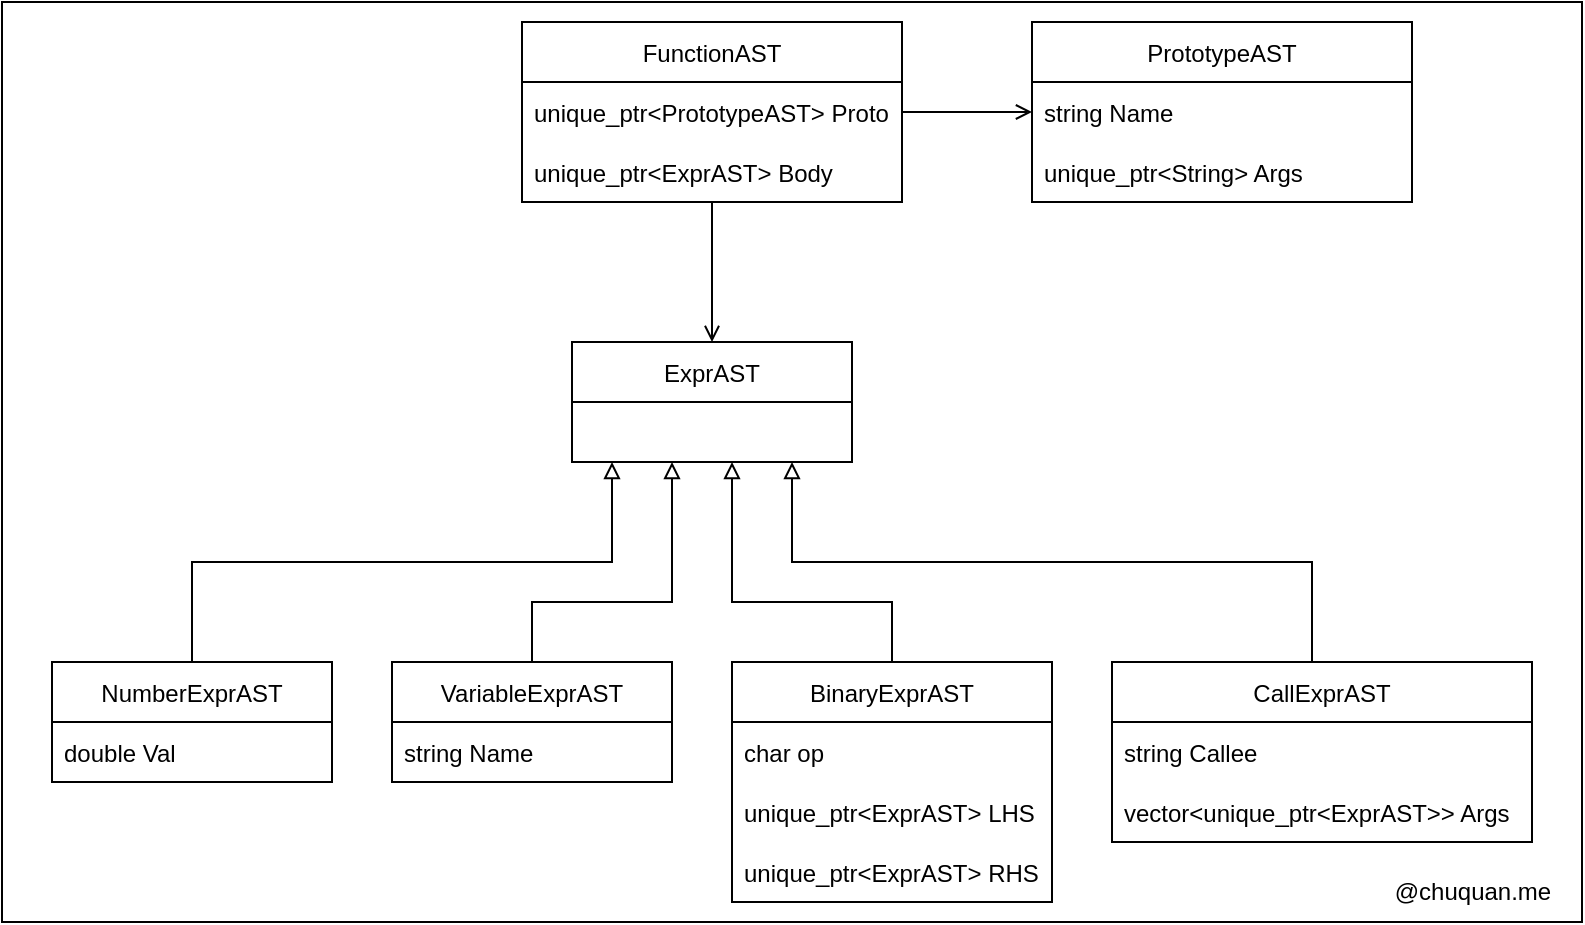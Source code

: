 <mxfile version="20.2.4" type="github">
  <diagram id="70qcAEuOuoQapVDsrkia" name="第 1 页">
    <mxGraphModel dx="1333" dy="728" grid="1" gridSize="10" guides="1" tooltips="1" connect="1" arrows="1" fold="1" page="1" pageScale="1" pageWidth="827" pageHeight="1169" math="0" shadow="0">
      <root>
        <mxCell id="0" />
        <mxCell id="1" parent="0" />
        <mxCell id="MkmLWFJ0nCZ0MtmxEOAC-35" value="" style="rounded=0;whiteSpace=wrap;html=1;fillColor=none;" vertex="1" parent="1">
          <mxGeometry x="19" y="280" width="790" height="460" as="geometry" />
        </mxCell>
        <mxCell id="MkmLWFJ0nCZ0MtmxEOAC-1" value="ExprAST" style="swimlane;fontStyle=0;childLayout=stackLayout;horizontal=1;startSize=30;horizontalStack=0;resizeParent=1;resizeParentMax=0;resizeLast=0;collapsible=1;marginBottom=0;" vertex="1" parent="1">
          <mxGeometry x="304" y="450" width="140" height="60" as="geometry" />
        </mxCell>
        <mxCell id="MkmLWFJ0nCZ0MtmxEOAC-23" style="edgeStyle=orthogonalEdgeStyle;rounded=0;orthogonalLoop=1;jettySize=auto;html=1;endArrow=block;endFill=0;" edge="1" parent="1" source="MkmLWFJ0nCZ0MtmxEOAC-5">
          <mxGeometry relative="1" as="geometry">
            <mxPoint x="324" y="510" as="targetPoint" />
            <Array as="points">
              <mxPoint x="114" y="560" />
              <mxPoint x="324" y="560" />
            </Array>
          </mxGeometry>
        </mxCell>
        <mxCell id="MkmLWFJ0nCZ0MtmxEOAC-5" value="NumberExprAST" style="swimlane;fontStyle=0;childLayout=stackLayout;horizontal=1;startSize=30;horizontalStack=0;resizeParent=1;resizeParentMax=0;resizeLast=0;collapsible=1;marginBottom=0;" vertex="1" parent="1">
          <mxGeometry x="44" y="610" width="140" height="60" as="geometry" />
        </mxCell>
        <mxCell id="MkmLWFJ0nCZ0MtmxEOAC-6" value="double Val" style="text;strokeColor=none;fillColor=none;align=left;verticalAlign=middle;spacingLeft=4;spacingRight=4;overflow=hidden;points=[[0,0.5],[1,0.5]];portConstraint=eastwest;rotatable=0;" vertex="1" parent="MkmLWFJ0nCZ0MtmxEOAC-5">
          <mxGeometry y="30" width="140" height="30" as="geometry" />
        </mxCell>
        <mxCell id="MkmLWFJ0nCZ0MtmxEOAC-24" style="edgeStyle=orthogonalEdgeStyle;rounded=0;orthogonalLoop=1;jettySize=auto;html=1;exitX=0.5;exitY=0;exitDx=0;exitDy=0;endArrow=block;endFill=0;" edge="1" parent="1" source="MkmLWFJ0nCZ0MtmxEOAC-7">
          <mxGeometry relative="1" as="geometry">
            <mxPoint x="354" y="510" as="targetPoint" />
            <Array as="points">
              <mxPoint x="284" y="580" />
              <mxPoint x="354" y="580" />
            </Array>
          </mxGeometry>
        </mxCell>
        <mxCell id="MkmLWFJ0nCZ0MtmxEOAC-7" value="VariableExprAST" style="swimlane;fontStyle=0;childLayout=stackLayout;horizontal=1;startSize=30;horizontalStack=0;resizeParent=1;resizeParentMax=0;resizeLast=0;collapsible=1;marginBottom=0;" vertex="1" parent="1">
          <mxGeometry x="214" y="610" width="140" height="60" as="geometry" />
        </mxCell>
        <mxCell id="MkmLWFJ0nCZ0MtmxEOAC-8" value="string Name" style="text;strokeColor=none;fillColor=none;align=left;verticalAlign=middle;spacingLeft=4;spacingRight=4;overflow=hidden;points=[[0,0.5],[1,0.5]];portConstraint=eastwest;rotatable=0;" vertex="1" parent="MkmLWFJ0nCZ0MtmxEOAC-7">
          <mxGeometry y="30" width="140" height="30" as="geometry" />
        </mxCell>
        <mxCell id="MkmLWFJ0nCZ0MtmxEOAC-25" style="edgeStyle=orthogonalEdgeStyle;rounded=0;orthogonalLoop=1;jettySize=auto;html=1;exitX=0.5;exitY=0;exitDx=0;exitDy=0;endArrow=block;endFill=0;" edge="1" parent="1" source="MkmLWFJ0nCZ0MtmxEOAC-9">
          <mxGeometry relative="1" as="geometry">
            <mxPoint x="384" y="510" as="targetPoint" />
            <Array as="points">
              <mxPoint x="464" y="580" />
              <mxPoint x="384" y="580" />
            </Array>
          </mxGeometry>
        </mxCell>
        <mxCell id="MkmLWFJ0nCZ0MtmxEOAC-9" value="BinaryExprAST" style="swimlane;fontStyle=0;childLayout=stackLayout;horizontal=1;startSize=30;horizontalStack=0;resizeParent=1;resizeParentMax=0;resizeLast=0;collapsible=1;marginBottom=0;" vertex="1" parent="1">
          <mxGeometry x="384" y="610" width="160" height="120" as="geometry" />
        </mxCell>
        <mxCell id="MkmLWFJ0nCZ0MtmxEOAC-10" value="char op" style="text;strokeColor=none;fillColor=none;align=left;verticalAlign=middle;spacingLeft=4;spacingRight=4;overflow=hidden;points=[[0,0.5],[1,0.5]];portConstraint=eastwest;rotatable=0;" vertex="1" parent="MkmLWFJ0nCZ0MtmxEOAC-9">
          <mxGeometry y="30" width="160" height="30" as="geometry" />
        </mxCell>
        <mxCell id="MkmLWFJ0nCZ0MtmxEOAC-14" value="unique_ptr&lt;ExprAST&gt; LHS" style="text;strokeColor=none;fillColor=none;align=left;verticalAlign=middle;spacingLeft=4;spacingRight=4;overflow=hidden;points=[[0,0.5],[1,0.5]];portConstraint=eastwest;rotatable=0;" vertex="1" parent="MkmLWFJ0nCZ0MtmxEOAC-9">
          <mxGeometry y="60" width="160" height="30" as="geometry" />
        </mxCell>
        <mxCell id="MkmLWFJ0nCZ0MtmxEOAC-18" value="unique_ptr&lt;ExprAST&gt; RHS" style="text;strokeColor=none;fillColor=none;align=left;verticalAlign=middle;spacingLeft=4;spacingRight=4;overflow=hidden;points=[[0,0.5],[1,0.5]];portConstraint=eastwest;rotatable=0;" vertex="1" parent="MkmLWFJ0nCZ0MtmxEOAC-9">
          <mxGeometry y="90" width="160" height="30" as="geometry" />
        </mxCell>
        <mxCell id="MkmLWFJ0nCZ0MtmxEOAC-26" style="edgeStyle=orthogonalEdgeStyle;rounded=0;orthogonalLoop=1;jettySize=auto;html=1;endArrow=block;endFill=0;" edge="1" parent="1" source="MkmLWFJ0nCZ0MtmxEOAC-19">
          <mxGeometry relative="1" as="geometry">
            <mxPoint x="414" y="510" as="targetPoint" />
            <Array as="points">
              <mxPoint x="674" y="560" />
              <mxPoint x="414" y="560" />
            </Array>
          </mxGeometry>
        </mxCell>
        <mxCell id="MkmLWFJ0nCZ0MtmxEOAC-19" value="CallExprAST" style="swimlane;fontStyle=0;childLayout=stackLayout;horizontal=1;startSize=30;horizontalStack=0;resizeParent=1;resizeParentMax=0;resizeLast=0;collapsible=1;marginBottom=0;" vertex="1" parent="1">
          <mxGeometry x="574" y="610" width="210" height="90" as="geometry" />
        </mxCell>
        <mxCell id="MkmLWFJ0nCZ0MtmxEOAC-20" value="string Callee" style="text;strokeColor=none;fillColor=none;align=left;verticalAlign=middle;spacingLeft=4;spacingRight=4;overflow=hidden;points=[[0,0.5],[1,0.5]];portConstraint=eastwest;rotatable=0;" vertex="1" parent="MkmLWFJ0nCZ0MtmxEOAC-19">
          <mxGeometry y="30" width="210" height="30" as="geometry" />
        </mxCell>
        <mxCell id="MkmLWFJ0nCZ0MtmxEOAC-21" value="vector&lt;unique_ptr&lt;ExprAST&gt;&gt; Args" style="text;strokeColor=none;fillColor=none;align=left;verticalAlign=middle;spacingLeft=4;spacingRight=4;overflow=hidden;points=[[0,0.5],[1,0.5]];portConstraint=eastwest;rotatable=0;" vertex="1" parent="MkmLWFJ0nCZ0MtmxEOAC-19">
          <mxGeometry y="60" width="210" height="30" as="geometry" />
        </mxCell>
        <mxCell id="MkmLWFJ0nCZ0MtmxEOAC-33" style="edgeStyle=orthogonalEdgeStyle;rounded=0;orthogonalLoop=1;jettySize=auto;html=1;endArrow=open;endFill=0;" edge="1" parent="1" source="MkmLWFJ0nCZ0MtmxEOAC-27" target="MkmLWFJ0nCZ0MtmxEOAC-1">
          <mxGeometry relative="1" as="geometry" />
        </mxCell>
        <mxCell id="MkmLWFJ0nCZ0MtmxEOAC-27" value="FunctionAST" style="swimlane;fontStyle=0;childLayout=stackLayout;horizontal=1;startSize=30;horizontalStack=0;resizeParent=1;resizeParentMax=0;resizeLast=0;collapsible=1;marginBottom=0;" vertex="1" parent="1">
          <mxGeometry x="279" y="290" width="190" height="90" as="geometry" />
        </mxCell>
        <mxCell id="MkmLWFJ0nCZ0MtmxEOAC-28" value="unique_ptr&lt;PrototypeAST&gt; Proto" style="text;strokeColor=none;fillColor=none;align=left;verticalAlign=middle;spacingLeft=4;spacingRight=4;overflow=hidden;points=[[0,0.5],[1,0.5]];portConstraint=eastwest;rotatable=0;" vertex="1" parent="MkmLWFJ0nCZ0MtmxEOAC-27">
          <mxGeometry y="30" width="190" height="30" as="geometry" />
        </mxCell>
        <mxCell id="MkmLWFJ0nCZ0MtmxEOAC-29" value="unique_ptr&lt;ExprAST&gt; Body" style="text;strokeColor=none;fillColor=none;align=left;verticalAlign=middle;spacingLeft=4;spacingRight=4;overflow=hidden;points=[[0,0.5],[1,0.5]];portConstraint=eastwest;rotatable=0;" vertex="1" parent="MkmLWFJ0nCZ0MtmxEOAC-27">
          <mxGeometry y="60" width="190" height="30" as="geometry" />
        </mxCell>
        <mxCell id="MkmLWFJ0nCZ0MtmxEOAC-30" value="PrototypeAST" style="swimlane;fontStyle=0;childLayout=stackLayout;horizontal=1;startSize=30;horizontalStack=0;resizeParent=1;resizeParentMax=0;resizeLast=0;collapsible=1;marginBottom=0;" vertex="1" parent="1">
          <mxGeometry x="534" y="290" width="190" height="90" as="geometry" />
        </mxCell>
        <mxCell id="MkmLWFJ0nCZ0MtmxEOAC-31" value="string Name" style="text;strokeColor=none;fillColor=none;align=left;verticalAlign=middle;spacingLeft=4;spacingRight=4;overflow=hidden;points=[[0,0.5],[1,0.5]];portConstraint=eastwest;rotatable=0;" vertex="1" parent="MkmLWFJ0nCZ0MtmxEOAC-30">
          <mxGeometry y="30" width="190" height="30" as="geometry" />
        </mxCell>
        <mxCell id="MkmLWFJ0nCZ0MtmxEOAC-32" value="unique_ptr&lt;String&gt; Args" style="text;strokeColor=none;fillColor=none;align=left;verticalAlign=middle;spacingLeft=4;spacingRight=4;overflow=hidden;points=[[0,0.5],[1,0.5]];portConstraint=eastwest;rotatable=0;" vertex="1" parent="MkmLWFJ0nCZ0MtmxEOAC-30">
          <mxGeometry y="60" width="190" height="30" as="geometry" />
        </mxCell>
        <mxCell id="MkmLWFJ0nCZ0MtmxEOAC-34" style="edgeStyle=orthogonalEdgeStyle;rounded=0;orthogonalLoop=1;jettySize=auto;html=1;entryX=0;entryY=0.5;entryDx=0;entryDy=0;endArrow=open;endFill=0;" edge="1" parent="1" source="MkmLWFJ0nCZ0MtmxEOAC-28" target="MkmLWFJ0nCZ0MtmxEOAC-30">
          <mxGeometry relative="1" as="geometry" />
        </mxCell>
        <mxCell id="MkmLWFJ0nCZ0MtmxEOAC-36" value="@chuquan.me" style="text;html=1;strokeColor=none;fillColor=none;align=center;verticalAlign=middle;whiteSpace=wrap;rounded=0;" vertex="1" parent="1">
          <mxGeometry x="700" y="710" width="109" height="30" as="geometry" />
        </mxCell>
      </root>
    </mxGraphModel>
  </diagram>
</mxfile>

